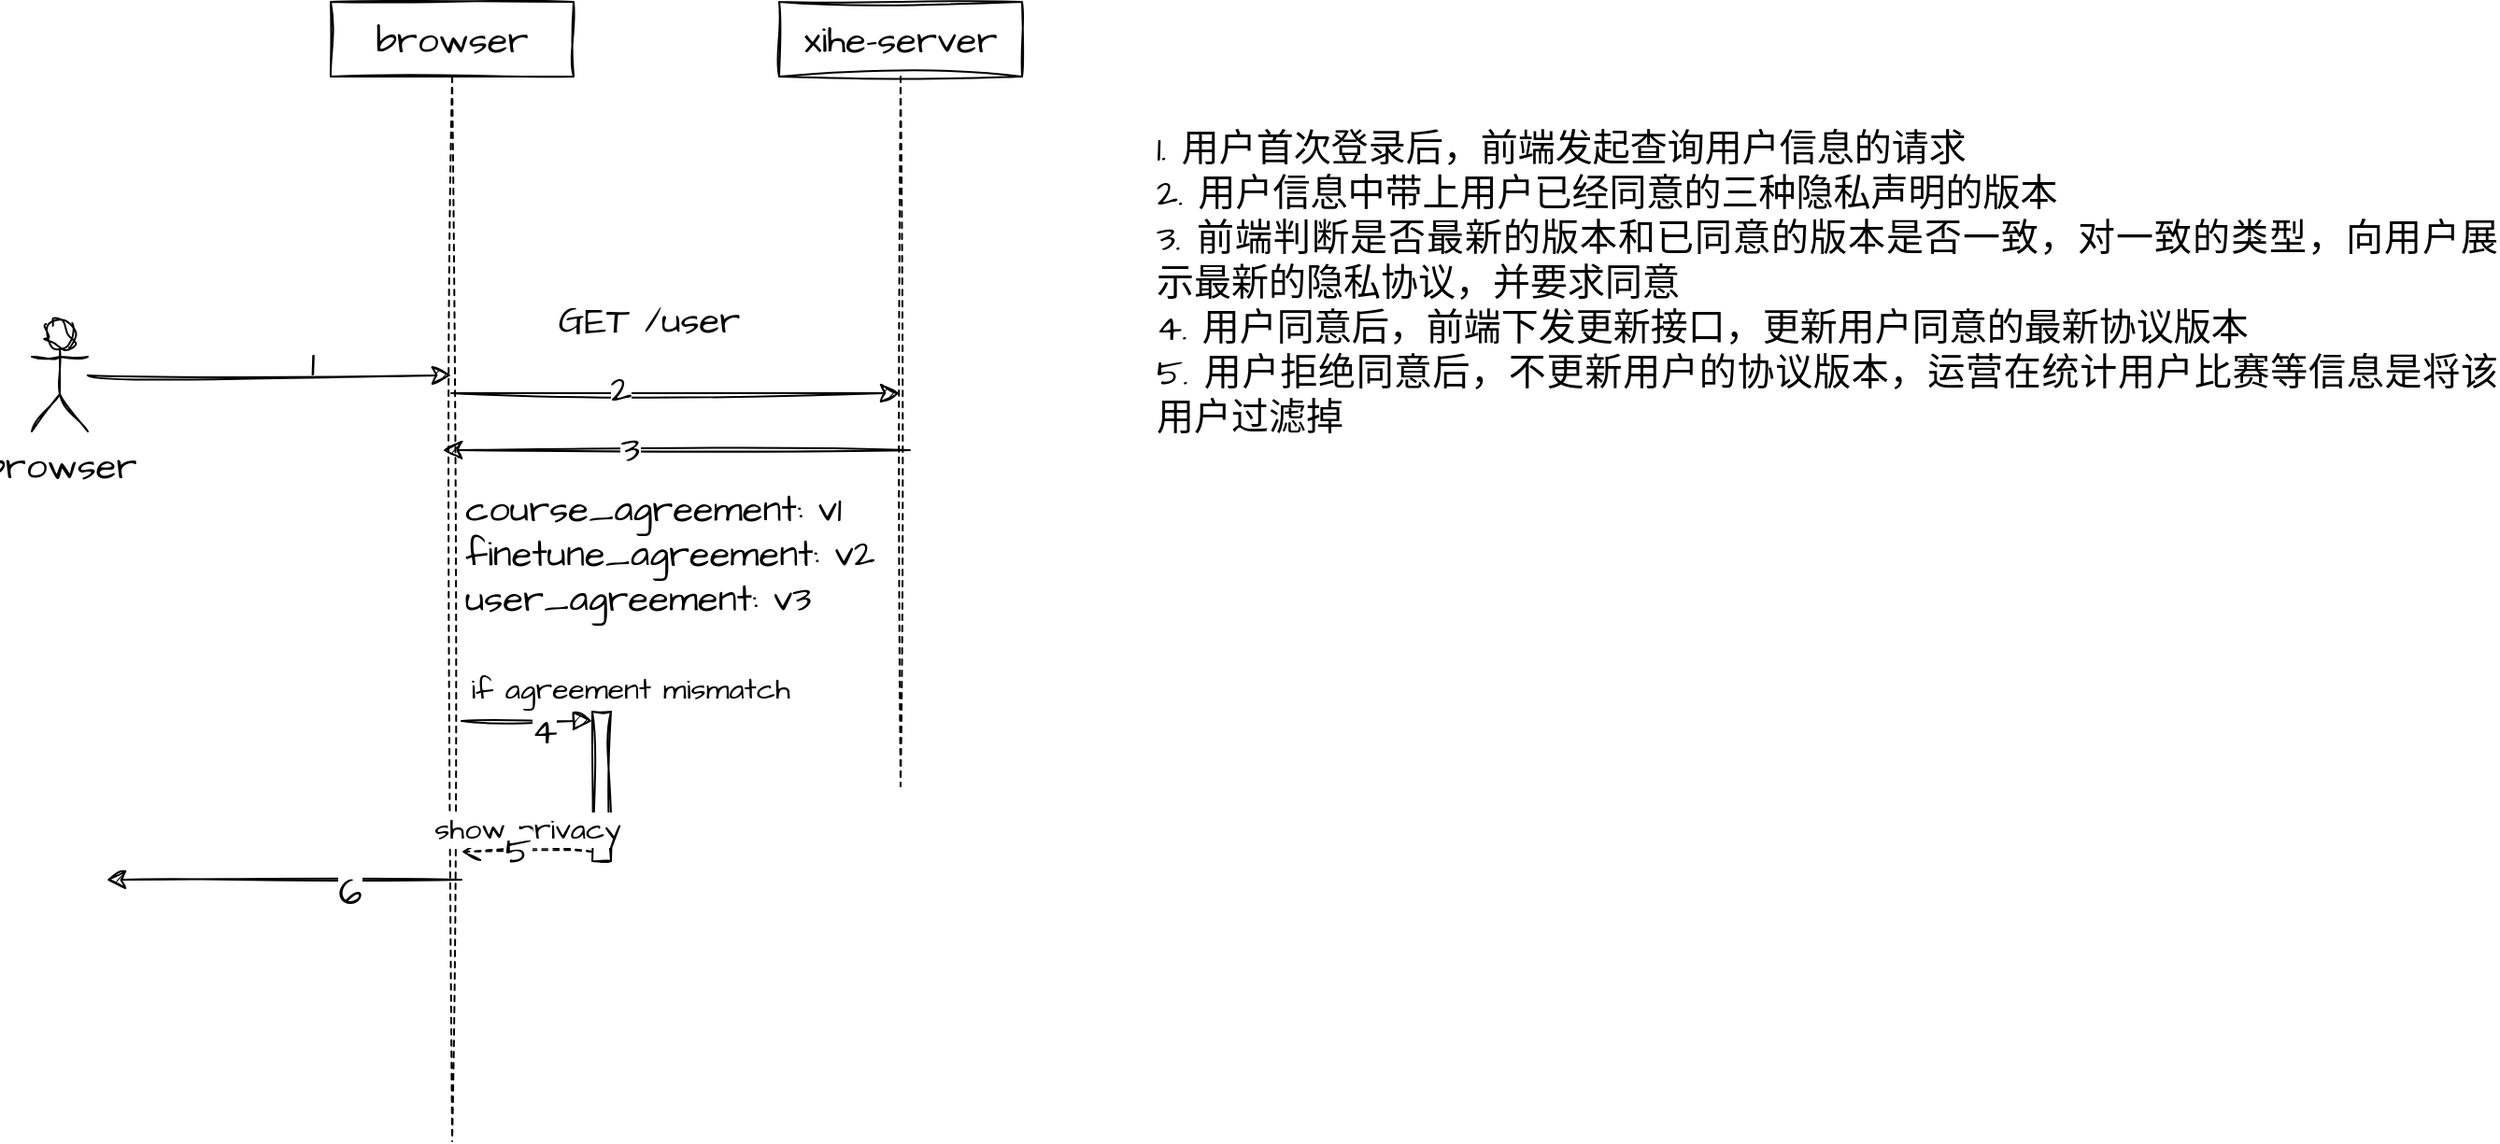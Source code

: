 <mxfile version="22.0.8" type="github">
  <diagram name="第 1 页" id="ZtLnYsg-9VAberuWZ0rn">
    <mxGraphModel dx="2870" dy="1561" grid="1" gridSize="10" guides="1" tooltips="1" connect="1" arrows="1" fold="1" page="0" pageScale="1" pageWidth="827" pageHeight="1169" math="0" shadow="0">
      <root>
        <mxCell id="0" />
        <mxCell id="1" parent="0" />
        <mxCell id="DzMzDtF9EZ7FL8nUEkkt-4" style="edgeStyle=none;curved=1;rounded=0;sketch=1;hachureGap=4;jiggle=2;curveFitting=1;orthogonalLoop=1;jettySize=auto;html=1;fontFamily=Architects Daughter;fontSource=https%3A%2F%2Ffonts.googleapis.com%2Fcss%3Ffamily%3DArchitects%2BDaughter;fontSize=16;startSize=8;endSize=8;" edge="1" parent="1" source="DzMzDtF9EZ7FL8nUEkkt-1" target="DzMzDtF9EZ7FL8nUEkkt-2">
          <mxGeometry relative="1" as="geometry" />
        </mxCell>
        <mxCell id="DzMzDtF9EZ7FL8nUEkkt-1" value="browser" style="shape=umlActor;verticalLabelPosition=bottom;verticalAlign=top;html=1;outlineConnect=0;sketch=1;hachureGap=4;jiggle=2;curveFitting=1;fontFamily=Architects Daughter;fontSource=https%3A%2F%2Ffonts.googleapis.com%2Fcss%3Ffamily%3DArchitects%2BDaughter;fontSize=20;" vertex="1" parent="1">
          <mxGeometry x="-440" y="150" width="30" height="60" as="geometry" />
        </mxCell>
        <mxCell id="DzMzDtF9EZ7FL8nUEkkt-5" style="edgeStyle=none;curved=0;rounded=0;sketch=1;hachureGap=4;jiggle=2;curveFitting=1;orthogonalLoop=1;jettySize=auto;html=1;fontFamily=Architects Daughter;fontSource=https%3A%2F%2Ffonts.googleapis.com%2Fcss%3Ffamily%3DArchitects%2BDaughter;fontSize=16;startSize=8;endSize=8;" edge="1" parent="1">
          <mxGeometry relative="1" as="geometry">
            <mxPoint x="-215.5" y="189.5" as="sourcePoint" />
            <mxPoint x="24.5" y="189.5" as="targetPoint" />
          </mxGeometry>
        </mxCell>
        <mxCell id="DzMzDtF9EZ7FL8nUEkkt-15" value="2" style="edgeLabel;html=1;align=center;verticalAlign=middle;resizable=0;points=[];fontSize=20;fontFamily=Architects Daughter;" vertex="1" connectable="0" parent="DzMzDtF9EZ7FL8nUEkkt-5">
          <mxGeometry x="-0.254" y="4" relative="1" as="geometry">
            <mxPoint x="1" y="1" as="offset" />
          </mxGeometry>
        </mxCell>
        <mxCell id="DzMzDtF9EZ7FL8nUEkkt-2" value="browser" style="shape=umlLifeline;perimeter=lifelinePerimeter;whiteSpace=wrap;html=1;container=1;dropTarget=0;collapsible=0;recursiveResize=0;outlineConnect=0;portConstraint=eastwest;newEdgeStyle={&quot;curved&quot;:0,&quot;rounded&quot;:0};sketch=1;hachureGap=4;jiggle=2;curveFitting=1;fontFamily=Architects Daughter;fontSource=https%3A%2F%2Ffonts.googleapis.com%2Fcss%3Ffamily%3DArchitects%2BDaughter;fontSize=20;" vertex="1" parent="1">
          <mxGeometry x="-280" y="-20" width="130" height="610" as="geometry" />
        </mxCell>
        <mxCell id="DzMzDtF9EZ7FL8nUEkkt-3" value="xihe-server" style="shape=umlLifeline;perimeter=lifelinePerimeter;whiteSpace=wrap;html=1;container=1;dropTarget=0;collapsible=0;recursiveResize=0;outlineConnect=0;portConstraint=eastwest;newEdgeStyle={&quot;curved&quot;:0,&quot;rounded&quot;:0};sketch=1;hachureGap=4;jiggle=2;curveFitting=1;fontFamily=Architects Daughter;fontSource=https%3A%2F%2Ffonts.googleapis.com%2Fcss%3Ffamily%3DArchitects%2BDaughter;fontSize=20;" vertex="1" parent="1">
          <mxGeometry x="-40" y="-20" width="130" height="420" as="geometry" />
        </mxCell>
        <mxCell id="DzMzDtF9EZ7FL8nUEkkt-6" value="GET /user" style="text;html=1;align=center;verticalAlign=middle;resizable=0;points=[];autosize=1;strokeColor=none;fillColor=none;fontSize=20;fontFamily=Architects Daughter;" vertex="1" parent="1">
          <mxGeometry x="-170" y="130" width="120" height="40" as="geometry" />
        </mxCell>
        <mxCell id="DzMzDtF9EZ7FL8nUEkkt-7" style="edgeStyle=none;curved=0;rounded=0;sketch=1;hachureGap=4;jiggle=2;curveFitting=1;orthogonalLoop=1;jettySize=auto;html=1;fontFamily=Architects Daughter;fontSource=https%3A%2F%2Ffonts.googleapis.com%2Fcss%3Ffamily%3DArchitects%2BDaughter;fontSize=16;startSize=8;endSize=8;endArrow=none;endFill=0;startArrow=classic;startFill=1;" edge="1" parent="1">
          <mxGeometry relative="1" as="geometry">
            <mxPoint x="-220" y="220" as="sourcePoint" />
            <mxPoint x="30" y="220" as="targetPoint" />
          </mxGeometry>
        </mxCell>
        <mxCell id="DzMzDtF9EZ7FL8nUEkkt-16" value="3" style="edgeLabel;html=1;align=center;verticalAlign=middle;resizable=0;points=[];fontSize=20;fontFamily=Architects Daughter;" vertex="1" connectable="0" parent="DzMzDtF9EZ7FL8nUEkkt-7">
          <mxGeometry x="-0.2" y="1" relative="1" as="geometry">
            <mxPoint as="offset" />
          </mxGeometry>
        </mxCell>
        <mxCell id="DzMzDtF9EZ7FL8nUEkkt-8" style="edgeStyle=none;curved=0;rounded=0;sketch=1;hachureGap=4;jiggle=2;curveFitting=1;orthogonalLoop=1;jettySize=auto;html=1;fontFamily=Architects Daughter;fontSource=https%3A%2F%2Ffonts.googleapis.com%2Fcss%3Ffamily%3DArchitects%2BDaughter;fontSize=16;startSize=8;endSize=8;endArrow=none;endFill=0;startArrow=classic;startFill=1;" edge="1" parent="1">
          <mxGeometry relative="1" as="geometry">
            <mxPoint x="-400" y="450" as="sourcePoint" />
            <mxPoint x="-210" y="450" as="targetPoint" />
          </mxGeometry>
        </mxCell>
        <mxCell id="DzMzDtF9EZ7FL8nUEkkt-19" value="6" style="edgeLabel;html=1;align=center;verticalAlign=middle;resizable=0;points=[];fontSize=20;fontFamily=Architects Daughter;" vertex="1" connectable="0" parent="DzMzDtF9EZ7FL8nUEkkt-8">
          <mxGeometry x="0.368" y="-6" relative="1" as="geometry">
            <mxPoint as="offset" />
          </mxGeometry>
        </mxCell>
        <mxCell id="DzMzDtF9EZ7FL8nUEkkt-9" value="course_agreement: v1&lt;br&gt;finetune_agreement: v2&lt;br&gt;user_agreement: v3" style="text;html=1;align=left;verticalAlign=middle;resizable=0;points=[];autosize=1;strokeColor=none;fillColor=none;fontSize=20;fontFamily=Architects Daughter;" vertex="1" parent="1">
          <mxGeometry x="-210" y="230" width="240" height="90" as="geometry" />
        </mxCell>
        <mxCell id="DzMzDtF9EZ7FL8nUEkkt-10" value="" style="html=1;points=[[0,0,0,0,5],[0,1,0,0,-5],[1,0,0,0,5],[1,1,0,0,-5]];perimeter=orthogonalPerimeter;outlineConnect=0;targetShapes=umlLifeline;portConstraint=eastwest;newEdgeStyle={&quot;curved&quot;:0,&quot;rounded&quot;:0};sketch=1;hachureGap=4;jiggle=2;curveFitting=1;fontFamily=Architects Daughter;fontSource=https%3A%2F%2Ffonts.googleapis.com%2Fcss%3Ffamily%3DArchitects%2BDaughter;fontSize=20;" vertex="1" parent="1">
          <mxGeometry x="-140" y="360" width="10" height="80" as="geometry" />
        </mxCell>
        <mxCell id="DzMzDtF9EZ7FL8nUEkkt-11" value="if agreement mismatch" style="html=1;verticalAlign=bottom;endArrow=block;curved=0;rounded=0;entryX=0;entryY=0;entryDx=0;entryDy=5;sketch=1;hachureGap=4;jiggle=2;curveFitting=1;fontFamily=Architects Daughter;fontSource=https%3A%2F%2Ffonts.googleapis.com%2Fcss%3Ffamily%3DArchitects%2BDaughter;fontSize=16;startSize=8;endSize=8;" edge="1" target="DzMzDtF9EZ7FL8nUEkkt-10" parent="1">
          <mxGeometry x="1" y="21" relative="1" as="geometry">
            <mxPoint x="-210" y="365" as="sourcePoint" />
            <mxPoint x="20" y="16" as="offset" />
          </mxGeometry>
        </mxCell>
        <mxCell id="DzMzDtF9EZ7FL8nUEkkt-17" value="4" style="edgeLabel;html=1;align=center;verticalAlign=middle;resizable=0;points=[];fontSize=20;fontFamily=Architects Daughter;" vertex="1" connectable="0" parent="DzMzDtF9EZ7FL8nUEkkt-11">
          <mxGeometry x="0.257" y="-5" relative="1" as="geometry">
            <mxPoint as="offset" />
          </mxGeometry>
        </mxCell>
        <mxCell id="DzMzDtF9EZ7FL8nUEkkt-12" value="show privacy" style="html=1;verticalAlign=bottom;endArrow=open;dashed=1;endSize=8;curved=0;rounded=0;exitX=0;exitY=1;exitDx=0;exitDy=-5;sketch=1;hachureGap=4;jiggle=2;curveFitting=1;fontFamily=Architects Daughter;fontSource=https%3A%2F%2Ffonts.googleapis.com%2Fcss%3Ffamily%3DArchitects%2BDaughter;fontSize=16;" edge="1" source="DzMzDtF9EZ7FL8nUEkkt-10" parent="1">
          <mxGeometry relative="1" as="geometry">
            <mxPoint x="-210" y="435" as="targetPoint" />
          </mxGeometry>
        </mxCell>
        <mxCell id="DzMzDtF9EZ7FL8nUEkkt-18" value="5" style="edgeLabel;html=1;align=center;verticalAlign=middle;resizable=0;points=[];fontSize=20;fontFamily=Architects Daughter;" vertex="1" connectable="0" parent="DzMzDtF9EZ7FL8nUEkkt-12">
          <mxGeometry x="0.143" y="-1" relative="1" as="geometry">
            <mxPoint as="offset" />
          </mxGeometry>
        </mxCell>
        <mxCell id="DzMzDtF9EZ7FL8nUEkkt-14" value="1" style="text;html=1;align=center;verticalAlign=middle;resizable=0;points=[];autosize=1;strokeColor=none;fillColor=none;fontSize=20;fontFamily=Architects Daughter;" vertex="1" parent="1">
          <mxGeometry x="-305" y="153" width="30" height="40" as="geometry" />
        </mxCell>
        <mxCell id="DzMzDtF9EZ7FL8nUEkkt-22" value="&lt;div style=&quot;text-align: justify;&quot;&gt;&lt;span style=&quot;background-color: initial;&quot;&gt;1. 用户首次登录后，前端发起查询用户信息的请求&lt;/span&gt;&lt;/div&gt;&lt;div style=&quot;text-align: justify;&quot;&gt;&lt;span style=&quot;background-color: initial;&quot;&gt;2. 用户信息中带上用户已经同意的三种隐私声明的版本&lt;/span&gt;&lt;/div&gt;&lt;div style=&quot;text-align: justify;&quot;&gt;&lt;span style=&quot;background-color: initial;&quot;&gt;3. 前端判断是否最新的版本和已同意的版本是否一致，对一致的类型，向用户展示最新的隐私协议，并要求同意&lt;/span&gt;&lt;/div&gt;&lt;div style=&quot;text-align: justify;&quot;&gt;&lt;span style=&quot;background-color: initial;&quot;&gt;4. 用户同意后，前端下发更新接口，更新用户同意的最新协议版本&lt;/span&gt;&lt;/div&gt;&lt;div style=&quot;text-align: justify;&quot;&gt;&lt;span style=&quot;background-color: initial;&quot;&gt;5. 用户拒绝同意后，不更新用户的协议版本，运营在统计用户比赛等信息是将该用户过滤掉&lt;/span&gt;&lt;/div&gt;" style="text;html=1;strokeColor=none;fillColor=none;align=left;verticalAlign=middle;whiteSpace=wrap;rounded=0;fontSize=20;fontFamily=Architects Daughter;" vertex="1" parent="1">
          <mxGeometry x="160" y="30" width="720" height="200" as="geometry" />
        </mxCell>
      </root>
    </mxGraphModel>
  </diagram>
</mxfile>

